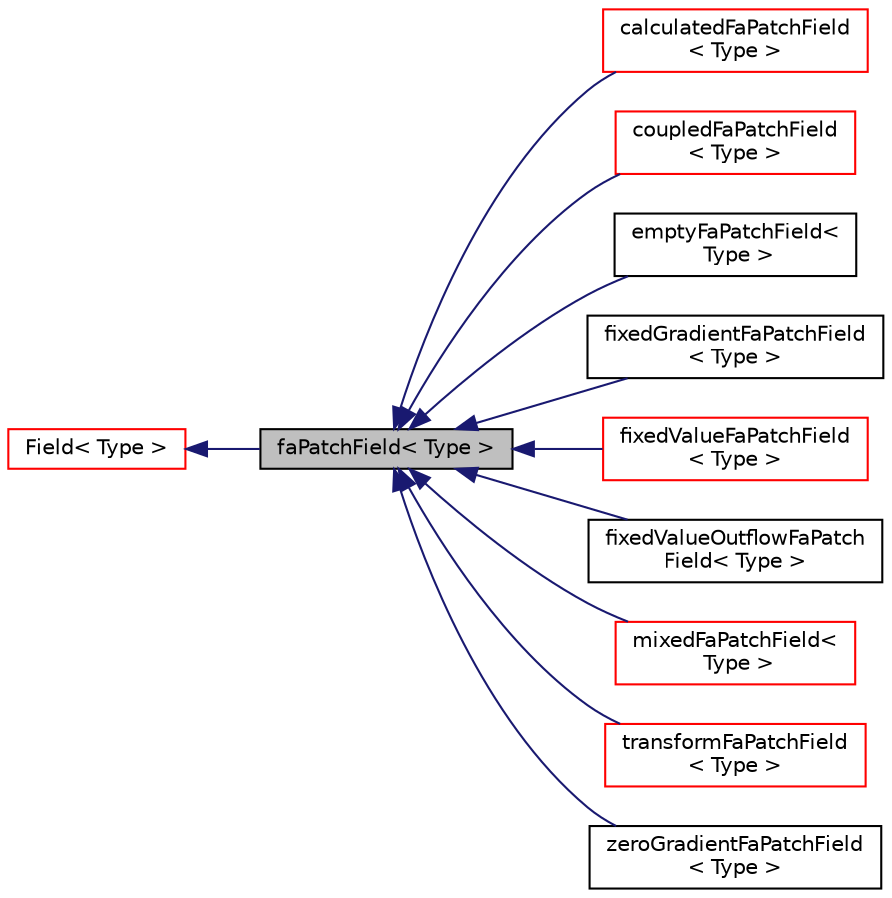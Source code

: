 digraph "faPatchField&lt; Type &gt;"
{
  bgcolor="transparent";
  edge [fontname="Helvetica",fontsize="10",labelfontname="Helvetica",labelfontsize="10"];
  node [fontname="Helvetica",fontsize="10",shape=record];
  rankdir="LR";
  Node1 [label="faPatchField\< Type \>",height=0.2,width=0.4,color="black", fillcolor="grey75", style="filled" fontcolor="black"];
  Node2 -> Node1 [dir="back",color="midnightblue",fontsize="10",style="solid",fontname="Helvetica"];
  Node2 [label="Field\< Type \>",height=0.2,width=0.4,color="red",URL="$classFoam_1_1Field.html",tooltip="Generic templated field type. "];
  Node1 -> Node3 [dir="back",color="midnightblue",fontsize="10",style="solid",fontname="Helvetica"];
  Node3 [label="calculatedFaPatchField\l\< Type \>",height=0.2,width=0.4,color="red",URL="$classFoam_1_1calculatedFaPatchField.html",tooltip="Author Zeljko Tukovic, FMENA Hrvoje Jasak, Wikki Ltd. "];
  Node1 -> Node4 [dir="back",color="midnightblue",fontsize="10",style="solid",fontname="Helvetica"];
  Node4 [label="coupledFaPatchField\l\< Type \>",height=0.2,width=0.4,color="red",URL="$classFoam_1_1coupledFaPatchField.html",tooltip="Author Zeljko Tukovic, FMENA Hrvoje Jasak, Wikki Ltd. "];
  Node1 -> Node5 [dir="back",color="midnightblue",fontsize="10",style="solid",fontname="Helvetica"];
  Node5 [label="emptyFaPatchField\<\l Type \>",height=0.2,width=0.4,color="black",URL="$classFoam_1_1emptyFaPatchField.html",tooltip="Author Zeljko Tukovic, FMENA Hrvoje Jasak, Wikki Ltd. "];
  Node1 -> Node6 [dir="back",color="midnightblue",fontsize="10",style="solid",fontname="Helvetica"];
  Node6 [label="fixedGradientFaPatchField\l\< Type \>",height=0.2,width=0.4,color="black",URL="$classFoam_1_1fixedGradientFaPatchField.html",tooltip="Author Zeljko Tukovic, FMENA Hrvoje Jasak, Wikki Ltd. "];
  Node1 -> Node7 [dir="back",color="midnightblue",fontsize="10",style="solid",fontname="Helvetica"];
  Node7 [label="fixedValueFaPatchField\l\< Type \>",height=0.2,width=0.4,color="red",URL="$classFoam_1_1fixedValueFaPatchField.html",tooltip="Author Zeljko Tukovic, FMENA Hrvoje Jasak, Wikki Ltd. "];
  Node1 -> Node8 [dir="back",color="midnightblue",fontsize="10",style="solid",fontname="Helvetica"];
  Node8 [label="fixedValueOutflowFaPatch\lField\< Type \>",height=0.2,width=0.4,color="black",URL="$classFoam_1_1fixedValueOutflowFaPatchField.html",tooltip="Author Zeljko Tukovic, FMENA Hrvoje Jasak, Wikki Ltd. "];
  Node1 -> Node9 [dir="back",color="midnightblue",fontsize="10",style="solid",fontname="Helvetica"];
  Node9 [label="mixedFaPatchField\<\l Type \>",height=0.2,width=0.4,color="red",URL="$classFoam_1_1mixedFaPatchField.html",tooltip="Author Zeljko Tukovic, FMENA Hrvoje Jasak, Wikki Ltd. "];
  Node1 -> Node10 [dir="back",color="midnightblue",fontsize="10",style="solid",fontname="Helvetica"];
  Node10 [label="transformFaPatchField\l\< Type \>",height=0.2,width=0.4,color="red",URL="$classFoam_1_1transformFaPatchField.html",tooltip="Author Zeljko Tukovic, FMENA Hrvoje Jasak, Wikki Ltd. "];
  Node1 -> Node11 [dir="back",color="midnightblue",fontsize="10",style="solid",fontname="Helvetica"];
  Node11 [label="zeroGradientFaPatchField\l\< Type \>",height=0.2,width=0.4,color="black",URL="$classFoam_1_1zeroGradientFaPatchField.html",tooltip="Author Zeljko Tukovic, FMENA Hrvoje Jasak, Wikki Ltd. "];
}
